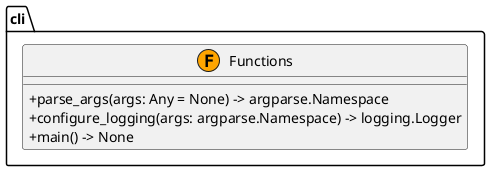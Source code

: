 @startuml
skinparam classAttributeIconSize 0

package "cli" {
  class Functions <<(F,orange)>> {
    +parse_args(args: Any = None) -> argparse.Namespace
    +configure_logging(args: argparse.Namespace) -> logging.Logger
    +main() -> None
  }
}

' Relationships
@enduml